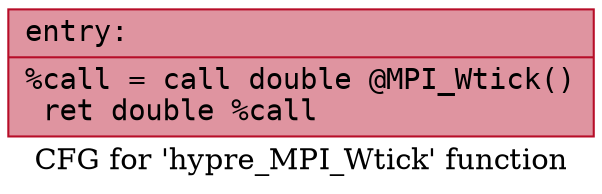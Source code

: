 digraph "CFG for 'hypre_MPI_Wtick' function" {
	label="CFG for 'hypre_MPI_Wtick' function";

	Node0x5555d661ea80 [shape=record,color="#b70d28ff", style=filled, fillcolor="#b70d2870" fontname="Courier",label="{entry:\l|  %call = call double @MPI_Wtick()\l  ret double %call\l}"];
}
